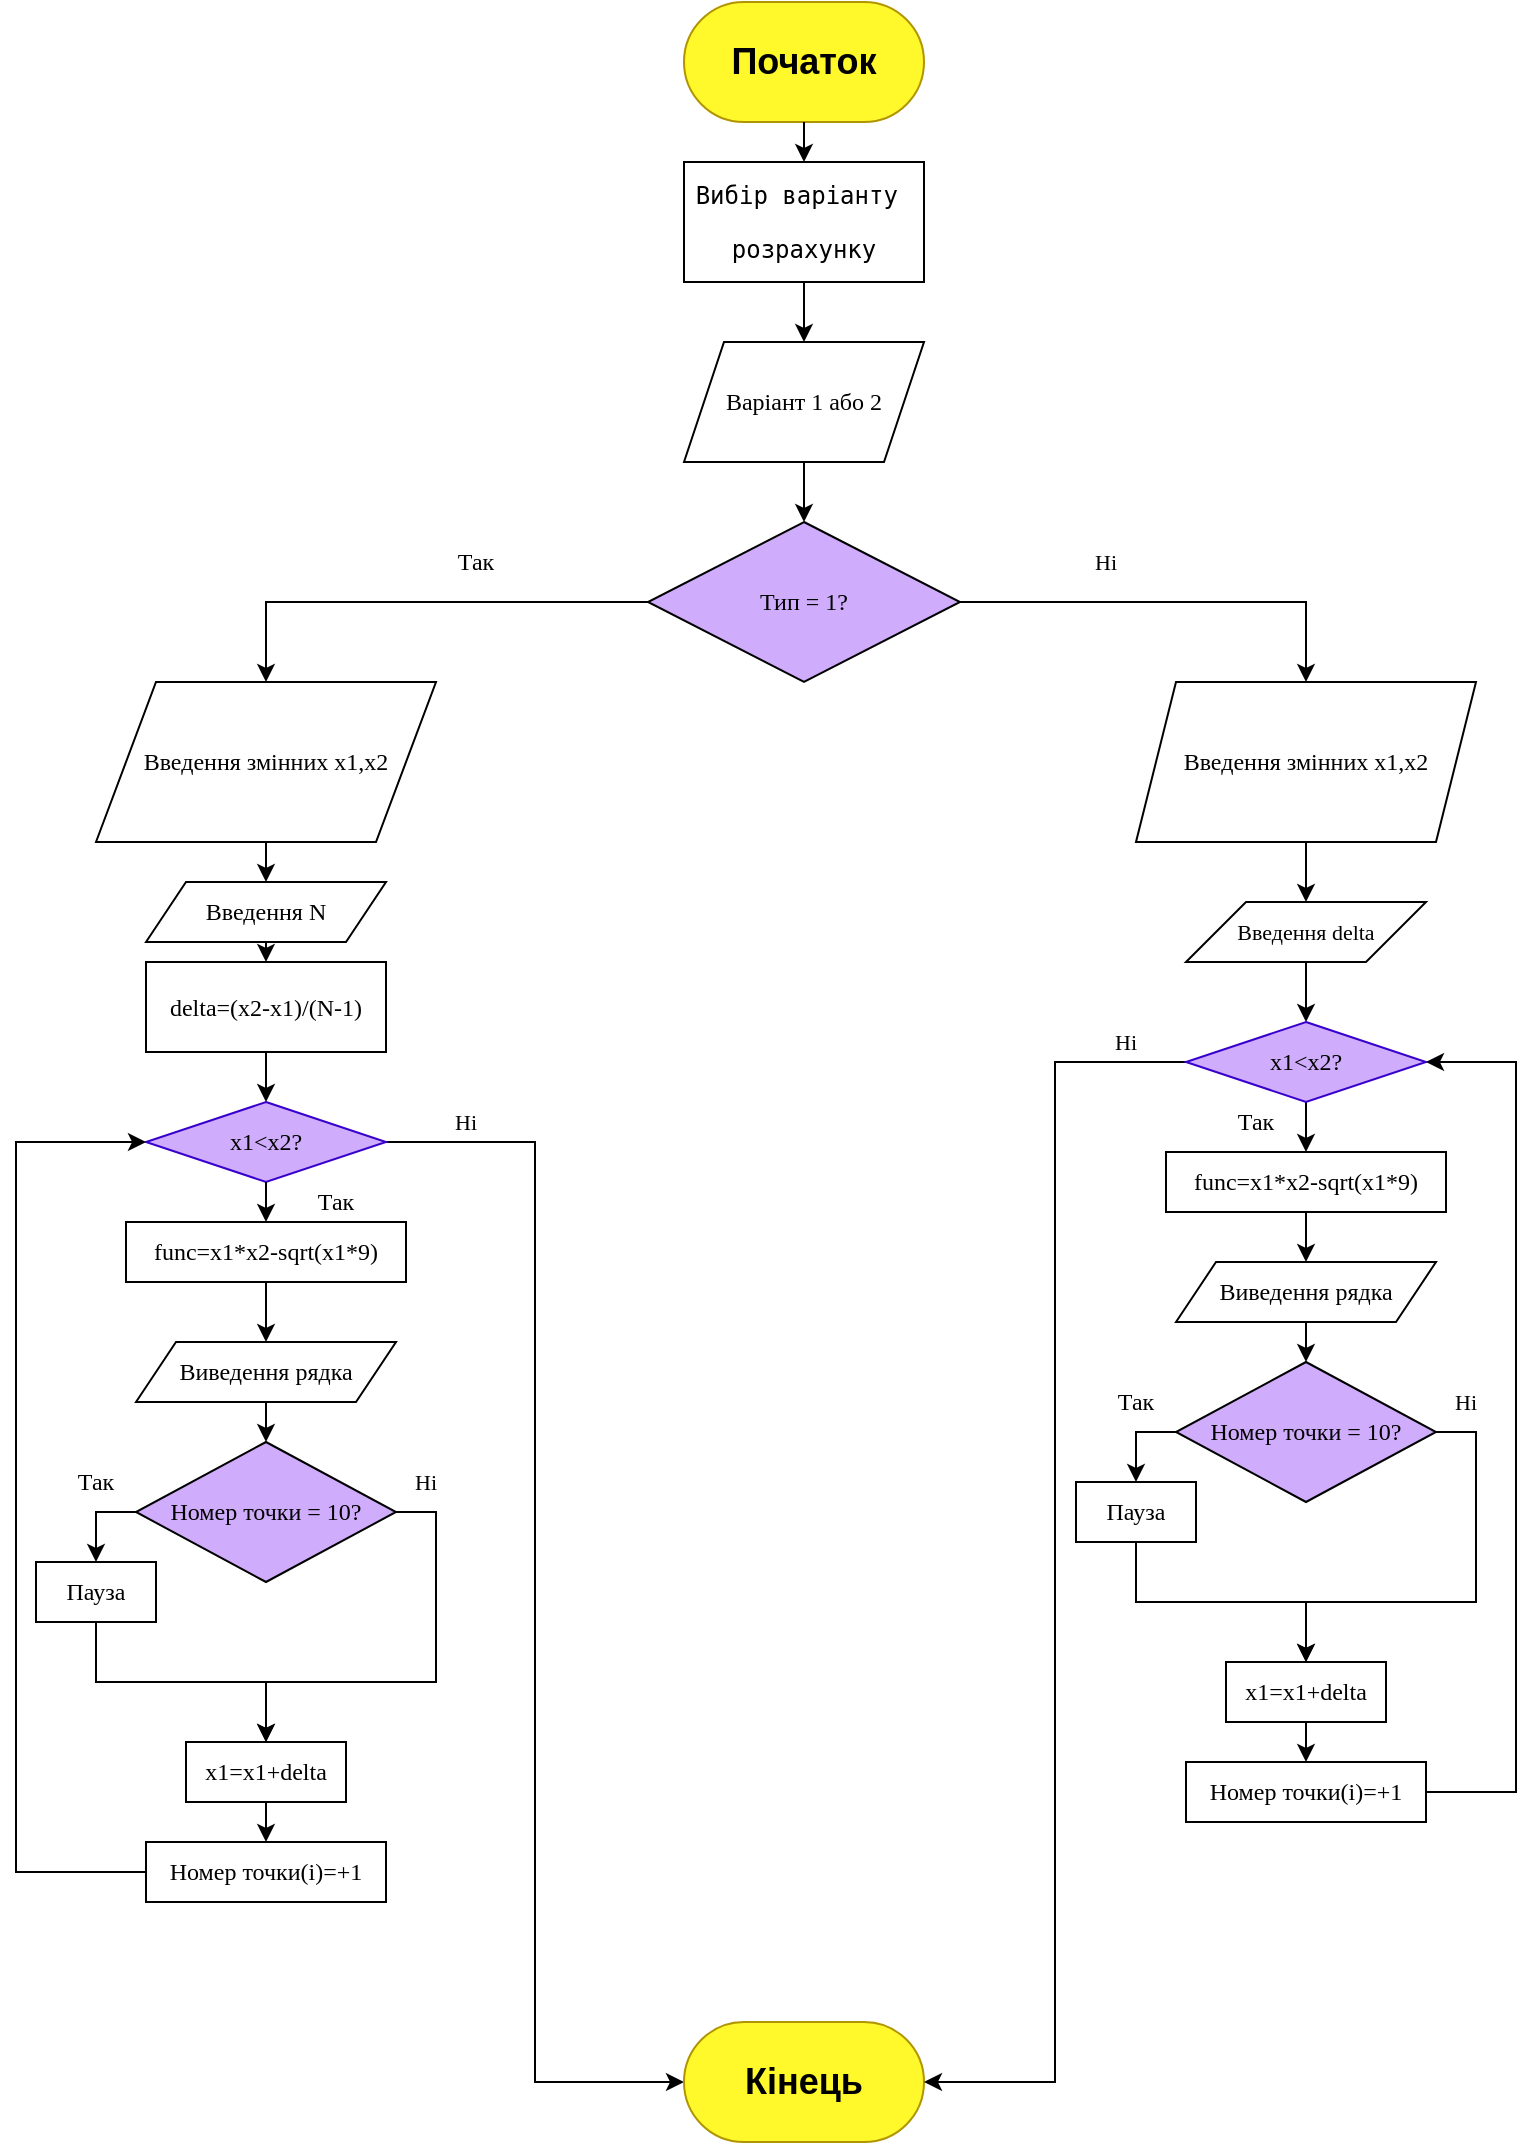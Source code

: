<mxfile version="15.6.3" type="github">
  <diagram id="VLS5NqmMbzVxLpXSMBqm" name="Page-1">
    <mxGraphModel dx="1141" dy="767" grid="1" gridSize="10" guides="1" tooltips="1" connect="1" arrows="1" fold="1" page="1" pageScale="1" pageWidth="827" pageHeight="1169" math="0" shadow="0">
      <root>
        <mxCell id="0" />
        <mxCell id="1" parent="0" />
        <mxCell id="1VVteqWQs58fJEiQqAZK-1" value="&lt;h2&gt;Початок&lt;/h2&gt;" style="rounded=1;whiteSpace=wrap;html=1;fillColor=#FFF82B;strokeColor=#B09500;fontColor=#000000;arcSize=50;" parent="1" vertex="1">
          <mxGeometry x="354" y="10" width="120" height="60" as="geometry" />
        </mxCell>
        <mxCell id="1VVteqWQs58fJEiQqAZK-2" value="&lt;pre&gt;Вибір варіанту &lt;/pre&gt;&lt;pre&gt;розрахунку&lt;/pre&gt;" style="rounded=0;whiteSpace=wrap;html=1;labelBackgroundColor=none;fontFamily=Garamond;" parent="1" vertex="1">
          <mxGeometry x="354" y="90" width="120" height="60" as="geometry" />
        </mxCell>
        <mxCell id="1VVteqWQs58fJEiQqAZK-4" value="Варіант 1 або 2" style="shape=parallelogram;perimeter=parallelogramPerimeter;whiteSpace=wrap;html=1;fixedSize=1;labelBackgroundColor=none;fontFamily=Comic Sans MS;fontColor=#000000;" parent="1" vertex="1">
          <mxGeometry x="354" y="180" width="120" height="60" as="geometry" />
        </mxCell>
        <mxCell id="1VVteqWQs58fJEiQqAZK-82" style="edgeStyle=orthogonalEdgeStyle;rounded=0;orthogonalLoop=1;jettySize=auto;html=1;exitX=0;exitY=0.5;exitDx=0;exitDy=0;entryX=0.5;entryY=0;entryDx=0;entryDy=0;fontFamily=Comic Sans MS;fontSize=11;fontColor=#000000;" parent="1" source="1VVteqWQs58fJEiQqAZK-5" target="1VVteqWQs58fJEiQqAZK-6" edge="1">
          <mxGeometry relative="1" as="geometry" />
        </mxCell>
        <mxCell id="1VVteqWQs58fJEiQqAZK-5" value="Тип = 1?" style="rhombus;whiteSpace=wrap;html=1;labelBackgroundColor=none;fontFamily=Comic Sans MS;fontColor=#000000;fillColor=#CFACFC;" parent="1" vertex="1">
          <mxGeometry x="336" y="270" width="156" height="80" as="geometry" />
        </mxCell>
        <mxCell id="1VVteqWQs58fJEiQqAZK-6" value="Введення змінних х1,х2" style="shape=parallelogram;perimeter=parallelogramPerimeter;whiteSpace=wrap;html=1;fixedSize=1;labelBackgroundColor=none;fontFamily=Comic Sans MS;fontColor=#000000;size=30.0;" parent="1" vertex="1">
          <mxGeometry x="60" y="350" width="170" height="80" as="geometry" />
        </mxCell>
        <mxCell id="1VVteqWQs58fJEiQqAZK-49" value="" style="edgeStyle=orthogonalEdgeStyle;rounded=0;orthogonalLoop=1;jettySize=auto;html=1;fontFamily=Comic Sans MS;fontSize=11;fontColor=#000000;" parent="1" source="1VVteqWQs58fJEiQqAZK-7" target="1VVteqWQs58fJEiQqAZK-48" edge="1">
          <mxGeometry relative="1" as="geometry" />
        </mxCell>
        <mxCell id="1VVteqWQs58fJEiQqAZK-7" value="Введення змінних х1,х2" style="shape=parallelogram;perimeter=parallelogramPerimeter;whiteSpace=wrap;html=1;fixedSize=1;labelBackgroundColor=none;fontFamily=Comic Sans MS;fontColor=#000000;size=20;" parent="1" vertex="1">
          <mxGeometry x="580" y="350" width="170" height="80" as="geometry" />
        </mxCell>
        <mxCell id="1VVteqWQs58fJEiQqAZK-8" value="" style="endArrow=classic;html=1;rounded=0;fontFamily=Comic Sans MS;fontColor=#000000;entryX=0.5;entryY=0;entryDx=0;entryDy=0;exitX=0.5;exitY=1;exitDx=0;exitDy=0;" parent="1" source="1VVteqWQs58fJEiQqAZK-1" target="1VVteqWQs58fJEiQqAZK-2" edge="1">
          <mxGeometry width="50" height="50" relative="1" as="geometry">
            <mxPoint x="440" y="430" as="sourcePoint" />
            <mxPoint x="490" y="380" as="targetPoint" />
          </mxGeometry>
        </mxCell>
        <mxCell id="1VVteqWQs58fJEiQqAZK-10" value="" style="endArrow=classic;html=1;rounded=0;fontFamily=Comic Sans MS;fontColor=#000000;exitX=0.5;exitY=1;exitDx=0;exitDy=0;" parent="1" source="1VVteqWQs58fJEiQqAZK-4" target="1VVteqWQs58fJEiQqAZK-5" edge="1">
          <mxGeometry width="50" height="50" relative="1" as="geometry">
            <mxPoint x="440" y="430" as="sourcePoint" />
            <mxPoint x="490" y="380" as="targetPoint" />
          </mxGeometry>
        </mxCell>
        <mxCell id="1VVteqWQs58fJEiQqAZK-11" value="" style="endArrow=classic;html=1;rounded=0;fontFamily=Comic Sans MS;fontColor=#000000;exitX=0.5;exitY=1;exitDx=0;exitDy=0;" parent="1" source="1VVteqWQs58fJEiQqAZK-2" target="1VVteqWQs58fJEiQqAZK-4" edge="1">
          <mxGeometry width="50" height="50" relative="1" as="geometry">
            <mxPoint x="440" y="430" as="sourcePoint" />
            <mxPoint x="490" y="380" as="targetPoint" />
          </mxGeometry>
        </mxCell>
        <mxCell id="1VVteqWQs58fJEiQqAZK-16" value="" style="endArrow=classic;html=1;rounded=0;fontFamily=Comic Sans MS;fontColor=#000000;entryX=0.5;entryY=0;entryDx=0;entryDy=0;exitX=1;exitY=0.5;exitDx=0;exitDy=0;" parent="1" source="1VVteqWQs58fJEiQqAZK-5" target="1VVteqWQs58fJEiQqAZK-7" edge="1">
          <mxGeometry width="50" height="50" relative="1" as="geometry">
            <mxPoint x="440" y="430" as="sourcePoint" />
            <mxPoint x="490" y="380" as="targetPoint" />
            <Array as="points">
              <mxPoint x="665" y="310" />
            </Array>
          </mxGeometry>
        </mxCell>
        <mxCell id="1VVteqWQs58fJEiQqAZK-17" value="Введення N" style="shape=parallelogram;perimeter=parallelogramPerimeter;whiteSpace=wrap;html=1;fixedSize=1;labelBackgroundColor=none;fontFamily=Comic Sans MS;fontColor=#000000;" parent="1" vertex="1">
          <mxGeometry x="85" y="450" width="120" height="30" as="geometry" />
        </mxCell>
        <mxCell id="1VVteqWQs58fJEiQqAZK-18" value="" style="endArrow=classic;html=1;rounded=0;fontFamily=Comic Sans MS;fontColor=#000000;exitX=0.5;exitY=1;exitDx=0;exitDy=0;entryX=0.5;entryY=0;entryDx=0;entryDy=0;" parent="1" source="1VVteqWQs58fJEiQqAZK-6" target="1VVteqWQs58fJEiQqAZK-17" edge="1">
          <mxGeometry width="50" height="50" relative="1" as="geometry">
            <mxPoint x="440" y="310" as="sourcePoint" />
            <mxPoint x="490" y="260" as="targetPoint" />
          </mxGeometry>
        </mxCell>
        <mxCell id="1VVteqWQs58fJEiQqAZK-19" value="delta=(x2-x1)/(N-1)" style="rounded=0;whiteSpace=wrap;html=1;labelBackgroundColor=none;fontFamily=Comic Sans MS;fontColor=#000000;" parent="1" vertex="1">
          <mxGeometry x="85" y="490" width="120" height="45" as="geometry" />
        </mxCell>
        <mxCell id="1VVteqWQs58fJEiQqAZK-20" value="" style="endArrow=classic;html=1;rounded=0;fontFamily=Comic Sans MS;fontColor=#000000;exitX=0.5;exitY=1;exitDx=0;exitDy=0;entryX=0.5;entryY=0;entryDx=0;entryDy=0;" parent="1" source="1VVteqWQs58fJEiQqAZK-17" target="1VVteqWQs58fJEiQqAZK-19" edge="1">
          <mxGeometry width="50" height="50" relative="1" as="geometry">
            <mxPoint x="340" y="520" as="sourcePoint" />
            <mxPoint x="390" y="470" as="targetPoint" />
          </mxGeometry>
        </mxCell>
        <mxCell id="1VVteqWQs58fJEiQqAZK-45" style="edgeStyle=orthogonalEdgeStyle;rounded=0;orthogonalLoop=1;jettySize=auto;html=1;exitX=1;exitY=0.5;exitDx=0;exitDy=0;entryX=0;entryY=0.5;entryDx=0;entryDy=0;fontFamily=Comic Sans MS;fontSize=11;fontColor=#000000;" parent="1" source="1VVteqWQs58fJEiQqAZK-21" target="1VVteqWQs58fJEiQqAZK-44" edge="1">
          <mxGeometry relative="1" as="geometry" />
        </mxCell>
        <mxCell id="1VVteqWQs58fJEiQqAZK-21" value="x1&amp;lt;x2?" style="rhombus;whiteSpace=wrap;html=1;labelBackgroundColor=none;fontFamily=Comic Sans MS;fontColor=#000000;fillColor=#CFACFC;strokeColor=#3700CC;" parent="1" vertex="1">
          <mxGeometry x="85" y="560" width="120" height="40" as="geometry" />
        </mxCell>
        <mxCell id="1VVteqWQs58fJEiQqAZK-32" style="edgeStyle=orthogonalEdgeStyle;rounded=0;orthogonalLoop=1;jettySize=auto;html=1;exitX=0.5;exitY=1;exitDx=0;exitDy=0;entryX=0.5;entryY=0;entryDx=0;entryDy=0;fontFamily=Comic Sans MS;fontColor=#000000;" parent="1" source="1VVteqWQs58fJEiQqAZK-22" target="1VVteqWQs58fJEiQqAZK-27" edge="1">
          <mxGeometry relative="1" as="geometry" />
        </mxCell>
        <mxCell id="1VVteqWQs58fJEiQqAZK-22" value="func=x1*x2-sqrt(x1*9)" style="rounded=0;whiteSpace=wrap;html=1;labelBackgroundColor=none;fontFamily=Comic Sans MS;fontColor=#000000;" parent="1" vertex="1">
          <mxGeometry x="75" y="620" width="140" height="30" as="geometry" />
        </mxCell>
        <mxCell id="1VVteqWQs58fJEiQqAZK-23" value="" style="endArrow=classic;html=1;rounded=0;fontFamily=Comic Sans MS;fontColor=#000000;exitX=0.5;exitY=1;exitDx=0;exitDy=0;" parent="1" source="1VVteqWQs58fJEiQqAZK-19" target="1VVteqWQs58fJEiQqAZK-21" edge="1">
          <mxGeometry width="50" height="50" relative="1" as="geometry">
            <mxPoint x="340" y="600" as="sourcePoint" />
            <mxPoint x="390" y="550" as="targetPoint" />
          </mxGeometry>
        </mxCell>
        <mxCell id="1VVteqWQs58fJEiQqAZK-26" value="" style="endArrow=classic;html=1;rounded=0;fontFamily=Comic Sans MS;fontColor=#000000;exitX=0.5;exitY=1;exitDx=0;exitDy=0;" parent="1" source="1VVteqWQs58fJEiQqAZK-21" target="1VVteqWQs58fJEiQqAZK-22" edge="1">
          <mxGeometry width="50" height="50" relative="1" as="geometry">
            <mxPoint x="340" y="600" as="sourcePoint" />
            <mxPoint x="390" y="550" as="targetPoint" />
          </mxGeometry>
        </mxCell>
        <mxCell id="1VVteqWQs58fJEiQqAZK-33" style="edgeStyle=orthogonalEdgeStyle;rounded=0;orthogonalLoop=1;jettySize=auto;html=1;exitX=0.5;exitY=1;exitDx=0;exitDy=0;entryX=0.5;entryY=0;entryDx=0;entryDy=0;fontFamily=Comic Sans MS;fontColor=#000000;" parent="1" source="1VVteqWQs58fJEiQqAZK-27" target="1VVteqWQs58fJEiQqAZK-29" edge="1">
          <mxGeometry relative="1" as="geometry" />
        </mxCell>
        <mxCell id="1VVteqWQs58fJEiQqAZK-27" value="Виведення рядка" style="shape=parallelogram;perimeter=parallelogramPerimeter;whiteSpace=wrap;html=1;fixedSize=1;labelBackgroundColor=none;fontFamily=Comic Sans MS;fontColor=#000000;" parent="1" vertex="1">
          <mxGeometry x="80" y="680" width="130" height="30" as="geometry" />
        </mxCell>
        <mxCell id="1VVteqWQs58fJEiQqAZK-31" style="edgeStyle=orthogonalEdgeStyle;rounded=0;orthogonalLoop=1;jettySize=auto;html=1;exitX=0;exitY=0.5;exitDx=0;exitDy=0;entryX=0.5;entryY=0;entryDx=0;entryDy=0;fontFamily=Comic Sans MS;fontColor=#000000;" parent="1" source="1VVteqWQs58fJEiQqAZK-29" target="1VVteqWQs58fJEiQqAZK-30" edge="1">
          <mxGeometry relative="1" as="geometry" />
        </mxCell>
        <mxCell id="1VVteqWQs58fJEiQqAZK-37" style="edgeStyle=orthogonalEdgeStyle;rounded=0;orthogonalLoop=1;jettySize=auto;html=1;exitX=1;exitY=0.5;exitDx=0;exitDy=0;entryX=0.5;entryY=0;entryDx=0;entryDy=0;fontFamily=Comic Sans MS;fontColor=#000000;" parent="1" source="1VVteqWQs58fJEiQqAZK-29" target="1VVteqWQs58fJEiQqAZK-34" edge="1">
          <mxGeometry relative="1" as="geometry">
            <Array as="points">
              <mxPoint x="230" y="765" />
              <mxPoint x="230" y="850" />
              <mxPoint x="145" y="850" />
            </Array>
          </mxGeometry>
        </mxCell>
        <mxCell id="1VVteqWQs58fJEiQqAZK-29" value="Номер точки = 10?" style="rhombus;whiteSpace=wrap;html=1;labelBackgroundColor=none;fontFamily=Comic Sans MS;fontColor=#000000;fillColor=#CFACFC;" parent="1" vertex="1">
          <mxGeometry x="80" y="730" width="130" height="70" as="geometry" />
        </mxCell>
        <mxCell id="1VVteqWQs58fJEiQqAZK-36" style="edgeStyle=orthogonalEdgeStyle;rounded=0;orthogonalLoop=1;jettySize=auto;html=1;exitX=0.5;exitY=1;exitDx=0;exitDy=0;entryX=0.5;entryY=0;entryDx=0;entryDy=0;fontFamily=Comic Sans MS;fontColor=#000000;" parent="1" source="1VVteqWQs58fJEiQqAZK-30" target="1VVteqWQs58fJEiQqAZK-34" edge="1">
          <mxGeometry relative="1" as="geometry">
            <Array as="points">
              <mxPoint x="60" y="850" />
              <mxPoint x="145" y="850" />
            </Array>
          </mxGeometry>
        </mxCell>
        <mxCell id="1VVteqWQs58fJEiQqAZK-30" value="Пауза" style="rounded=0;whiteSpace=wrap;html=1;labelBackgroundColor=none;fontFamily=Comic Sans MS;fontColor=#000000;" parent="1" vertex="1">
          <mxGeometry x="30" y="790" width="60" height="30" as="geometry" />
        </mxCell>
        <mxCell id="1VVteqWQs58fJEiQqAZK-39" style="edgeStyle=orthogonalEdgeStyle;rounded=0;orthogonalLoop=1;jettySize=auto;html=1;exitX=0.5;exitY=1;exitDx=0;exitDy=0;entryX=0.5;entryY=0;entryDx=0;entryDy=0;fontFamily=Comic Sans MS;fontColor=#000000;" parent="1" source="1VVteqWQs58fJEiQqAZK-34" target="1VVteqWQs58fJEiQqAZK-35" edge="1">
          <mxGeometry relative="1" as="geometry" />
        </mxCell>
        <mxCell id="1VVteqWQs58fJEiQqAZK-34" value="х1=х1+delta" style="rounded=0;whiteSpace=wrap;html=1;labelBackgroundColor=none;fontFamily=Comic Sans MS;fontColor=#000000;" parent="1" vertex="1">
          <mxGeometry x="105" y="880" width="80" height="30" as="geometry" />
        </mxCell>
        <mxCell id="1VVteqWQs58fJEiQqAZK-38" style="edgeStyle=orthogonalEdgeStyle;rounded=0;orthogonalLoop=1;jettySize=auto;html=1;exitX=0;exitY=0.5;exitDx=0;exitDy=0;entryX=0;entryY=0.5;entryDx=0;entryDy=0;fontFamily=Comic Sans MS;fontColor=#000000;" parent="1" source="1VVteqWQs58fJEiQqAZK-35" target="1VVteqWQs58fJEiQqAZK-21" edge="1">
          <mxGeometry relative="1" as="geometry">
            <Array as="points">
              <mxPoint x="20" y="945" />
              <mxPoint x="20" y="580" />
            </Array>
          </mxGeometry>
        </mxCell>
        <mxCell id="1VVteqWQs58fJEiQqAZK-35" value="Номер точки(і)=+1" style="rounded=0;whiteSpace=wrap;html=1;labelBackgroundColor=none;fontFamily=Comic Sans MS;fontColor=#000000;" parent="1" vertex="1">
          <mxGeometry x="85" y="930" width="120" height="30" as="geometry" />
        </mxCell>
        <mxCell id="1VVteqWQs58fJEiQqAZK-40" value="Так" style="text;html=1;strokeColor=none;fillColor=none;align=center;verticalAlign=middle;whiteSpace=wrap;rounded=0;labelBackgroundColor=none;fontFamily=Comic Sans MS;fontColor=#000000;" parent="1" vertex="1">
          <mxGeometry x="160" y="600" width="40" height="20" as="geometry" />
        </mxCell>
        <mxCell id="1VVteqWQs58fJEiQqAZK-41" value="Так" style="text;html=1;strokeColor=none;fillColor=none;align=center;verticalAlign=middle;whiteSpace=wrap;rounded=0;labelBackgroundColor=none;fontFamily=Comic Sans MS;fontColor=#000000;" parent="1" vertex="1">
          <mxGeometry x="230" y="280" width="40" height="20" as="geometry" />
        </mxCell>
        <mxCell id="1VVteqWQs58fJEiQqAZK-43" value="Ні" style="text;html=1;strokeColor=none;fillColor=none;align=center;verticalAlign=middle;whiteSpace=wrap;rounded=0;labelBackgroundColor=none;fontFamily=Comic Sans MS;fontSize=11;fontColor=#000000;" parent="1" vertex="1">
          <mxGeometry x="550" y="280" width="30" height="20" as="geometry" />
        </mxCell>
        <mxCell id="1VVteqWQs58fJEiQqAZK-44" value="&lt;h2&gt;Кінець&lt;/h2&gt;" style="rounded=1;whiteSpace=wrap;html=1;fillColor=#FFF82B;strokeColor=#B09500;fontColor=#000000;arcSize=50;" parent="1" vertex="1">
          <mxGeometry x="354" y="1020" width="120" height="60" as="geometry" />
        </mxCell>
        <mxCell id="1VVteqWQs58fJEiQqAZK-46" value="Ні" style="text;html=1;strokeColor=none;fillColor=none;align=center;verticalAlign=middle;whiteSpace=wrap;rounded=0;labelBackgroundColor=none;fontFamily=Comic Sans MS;fontSize=11;fontColor=#000000;" parent="1" vertex="1">
          <mxGeometry x="230" y="560" width="30" height="20" as="geometry" />
        </mxCell>
        <mxCell id="1VVteqWQs58fJEiQqAZK-53" value="" style="edgeStyle=orthogonalEdgeStyle;rounded=0;orthogonalLoop=1;jettySize=auto;html=1;fontFamily=Comic Sans MS;fontSize=11;fontColor=#000000;" parent="1" source="1VVteqWQs58fJEiQqAZK-48" target="1VVteqWQs58fJEiQqAZK-52" edge="1">
          <mxGeometry relative="1" as="geometry" />
        </mxCell>
        <mxCell id="1VVteqWQs58fJEiQqAZK-48" value="Введення delta" style="shape=parallelogram;perimeter=parallelogramPerimeter;whiteSpace=wrap;html=1;fixedSize=1;labelBackgroundColor=none;fontFamily=Comic Sans MS;fontSize=11;fontColor=#000000;size=30;" parent="1" vertex="1">
          <mxGeometry x="605" y="460" width="120" height="30" as="geometry" />
        </mxCell>
        <mxCell id="1VVteqWQs58fJEiQqAZK-50" value="Так" style="text;html=1;strokeColor=none;fillColor=none;align=center;verticalAlign=middle;whiteSpace=wrap;rounded=0;labelBackgroundColor=none;fontFamily=Comic Sans MS;fontColor=#000000;" parent="1" vertex="1">
          <mxGeometry x="40" y="740" width="40" height="20" as="geometry" />
        </mxCell>
        <mxCell id="1VVteqWQs58fJEiQqAZK-51" value="Ні" style="text;html=1;strokeColor=none;fillColor=none;align=center;verticalAlign=middle;whiteSpace=wrap;rounded=0;labelBackgroundColor=none;fontFamily=Comic Sans MS;fontSize=11;fontColor=#000000;" parent="1" vertex="1">
          <mxGeometry x="210" y="740" width="30" height="20" as="geometry" />
        </mxCell>
        <mxCell id="1VVteqWQs58fJEiQqAZK-55" value="" style="edgeStyle=orthogonalEdgeStyle;rounded=0;orthogonalLoop=1;jettySize=auto;html=1;fontFamily=Comic Sans MS;fontSize=11;fontColor=#000000;" parent="1" source="1VVteqWQs58fJEiQqAZK-52" target="1VVteqWQs58fJEiQqAZK-54" edge="1">
          <mxGeometry relative="1" as="geometry" />
        </mxCell>
        <mxCell id="1VVteqWQs58fJEiQqAZK-80" style="edgeStyle=orthogonalEdgeStyle;rounded=0;orthogonalLoop=1;jettySize=auto;html=1;exitX=0;exitY=0.5;exitDx=0;exitDy=0;entryX=1;entryY=0.5;entryDx=0;entryDy=0;fontFamily=Comic Sans MS;fontSize=11;fontColor=#000000;" parent="1" source="1VVteqWQs58fJEiQqAZK-52" target="1VVteqWQs58fJEiQqAZK-44" edge="1">
          <mxGeometry relative="1" as="geometry" />
        </mxCell>
        <mxCell id="1VVteqWQs58fJEiQqAZK-52" value="x1&amp;lt;x2?" style="rhombus;whiteSpace=wrap;html=1;labelBackgroundColor=none;fontFamily=Comic Sans MS;fontColor=#000000;fillColor=#CFACFC;strokeColor=#3700CC;" parent="1" vertex="1">
          <mxGeometry x="605" y="520" width="120" height="40" as="geometry" />
        </mxCell>
        <mxCell id="1VVteqWQs58fJEiQqAZK-77" value="" style="edgeStyle=orthogonalEdgeStyle;rounded=0;orthogonalLoop=1;jettySize=auto;html=1;fontFamily=Comic Sans MS;fontSize=11;fontColor=#000000;entryX=0.5;entryY=0;entryDx=0;entryDy=0;" parent="1" source="1VVteqWQs58fJEiQqAZK-54" target="1VVteqWQs58fJEiQqAZK-66" edge="1">
          <mxGeometry relative="1" as="geometry" />
        </mxCell>
        <mxCell id="1VVteqWQs58fJEiQqAZK-54" value="func=x1*x2-sqrt(x1*9)" style="rounded=0;whiteSpace=wrap;html=1;labelBackgroundColor=none;fontFamily=Comic Sans MS;fontColor=#000000;" parent="1" vertex="1">
          <mxGeometry x="595" y="585" width="140" height="30" as="geometry" />
        </mxCell>
        <mxCell id="1VVteqWQs58fJEiQqAZK-65" style="edgeStyle=orthogonalEdgeStyle;rounded=0;orthogonalLoop=1;jettySize=auto;html=1;exitX=0.5;exitY=1;exitDx=0;exitDy=0;entryX=0.5;entryY=0;entryDx=0;entryDy=0;fontFamily=Comic Sans MS;fontColor=#000000;" parent="1" source="1VVteqWQs58fJEiQqAZK-66" target="1VVteqWQs58fJEiQqAZK-69" edge="1">
          <mxGeometry relative="1" as="geometry" />
        </mxCell>
        <mxCell id="1VVteqWQs58fJEiQqAZK-66" value="Виведення рядка" style="shape=parallelogram;perimeter=parallelogramPerimeter;whiteSpace=wrap;html=1;fixedSize=1;labelBackgroundColor=none;fontFamily=Comic Sans MS;fontColor=#000000;" parent="1" vertex="1">
          <mxGeometry x="600" y="640" width="130" height="30" as="geometry" />
        </mxCell>
        <mxCell id="1VVteqWQs58fJEiQqAZK-67" style="edgeStyle=orthogonalEdgeStyle;rounded=0;orthogonalLoop=1;jettySize=auto;html=1;exitX=0;exitY=0.5;exitDx=0;exitDy=0;entryX=0.5;entryY=0;entryDx=0;entryDy=0;fontFamily=Comic Sans MS;fontColor=#000000;" parent="1" source="1VVteqWQs58fJEiQqAZK-69" target="1VVteqWQs58fJEiQqAZK-71" edge="1">
          <mxGeometry relative="1" as="geometry" />
        </mxCell>
        <mxCell id="1VVteqWQs58fJEiQqAZK-68" style="edgeStyle=orthogonalEdgeStyle;rounded=0;orthogonalLoop=1;jettySize=auto;html=1;exitX=1;exitY=0.5;exitDx=0;exitDy=0;entryX=0.5;entryY=0;entryDx=0;entryDy=0;fontFamily=Comic Sans MS;fontColor=#000000;" parent="1" source="1VVteqWQs58fJEiQqAZK-69" target="1VVteqWQs58fJEiQqAZK-73" edge="1">
          <mxGeometry relative="1" as="geometry">
            <Array as="points">
              <mxPoint x="750" y="725" />
              <mxPoint x="750" y="810" />
              <mxPoint x="665" y="810" />
            </Array>
          </mxGeometry>
        </mxCell>
        <mxCell id="1VVteqWQs58fJEiQqAZK-69" value="Номер точки = 10?" style="rhombus;whiteSpace=wrap;html=1;labelBackgroundColor=none;fontFamily=Comic Sans MS;fontColor=#000000;fillColor=#CFACFC;" parent="1" vertex="1">
          <mxGeometry x="600" y="690" width="130" height="70" as="geometry" />
        </mxCell>
        <mxCell id="1VVteqWQs58fJEiQqAZK-70" style="edgeStyle=orthogonalEdgeStyle;rounded=0;orthogonalLoop=1;jettySize=auto;html=1;exitX=0.5;exitY=1;exitDx=0;exitDy=0;entryX=0.5;entryY=0;entryDx=0;entryDy=0;fontFamily=Comic Sans MS;fontColor=#000000;" parent="1" source="1VVteqWQs58fJEiQqAZK-71" target="1VVteqWQs58fJEiQqAZK-73" edge="1">
          <mxGeometry relative="1" as="geometry">
            <Array as="points">
              <mxPoint x="580" y="810" />
              <mxPoint x="665" y="810" />
            </Array>
          </mxGeometry>
        </mxCell>
        <mxCell id="1VVteqWQs58fJEiQqAZK-71" value="Пауза" style="rounded=0;whiteSpace=wrap;html=1;labelBackgroundColor=none;fontFamily=Comic Sans MS;fontColor=#000000;" parent="1" vertex="1">
          <mxGeometry x="550" y="750" width="60" height="30" as="geometry" />
        </mxCell>
        <mxCell id="1VVteqWQs58fJEiQqAZK-72" style="edgeStyle=orthogonalEdgeStyle;rounded=0;orthogonalLoop=1;jettySize=auto;html=1;exitX=0.5;exitY=1;exitDx=0;exitDy=0;entryX=0.5;entryY=0;entryDx=0;entryDy=0;fontFamily=Comic Sans MS;fontColor=#000000;" parent="1" source="1VVteqWQs58fJEiQqAZK-73" target="1VVteqWQs58fJEiQqAZK-74" edge="1">
          <mxGeometry relative="1" as="geometry" />
        </mxCell>
        <mxCell id="1VVteqWQs58fJEiQqAZK-73" value="х1=х1+delta" style="rounded=0;whiteSpace=wrap;html=1;labelBackgroundColor=none;fontFamily=Comic Sans MS;fontColor=#000000;" parent="1" vertex="1">
          <mxGeometry x="625" y="840" width="80" height="30" as="geometry" />
        </mxCell>
        <mxCell id="1VVteqWQs58fJEiQqAZK-81" style="edgeStyle=orthogonalEdgeStyle;rounded=0;orthogonalLoop=1;jettySize=auto;html=1;exitX=1;exitY=0.5;exitDx=0;exitDy=0;entryX=1;entryY=0.5;entryDx=0;entryDy=0;fontFamily=Comic Sans MS;fontSize=11;fontColor=#000000;" parent="1" source="1VVteqWQs58fJEiQqAZK-74" target="1VVteqWQs58fJEiQqAZK-52" edge="1">
          <mxGeometry relative="1" as="geometry">
            <Array as="points">
              <mxPoint x="770" y="905" />
              <mxPoint x="770" y="540" />
            </Array>
          </mxGeometry>
        </mxCell>
        <mxCell id="1VVteqWQs58fJEiQqAZK-74" value="Номер точки(і)=+1" style="rounded=0;whiteSpace=wrap;html=1;labelBackgroundColor=none;fontFamily=Comic Sans MS;fontColor=#000000;" parent="1" vertex="1">
          <mxGeometry x="605" y="890" width="120" height="30" as="geometry" />
        </mxCell>
        <mxCell id="1VVteqWQs58fJEiQqAZK-75" value="Так" style="text;html=1;strokeColor=none;fillColor=none;align=center;verticalAlign=middle;whiteSpace=wrap;rounded=0;labelBackgroundColor=none;fontFamily=Comic Sans MS;fontColor=#000000;" parent="1" vertex="1">
          <mxGeometry x="560" y="700" width="40" height="20" as="geometry" />
        </mxCell>
        <mxCell id="1VVteqWQs58fJEiQqAZK-76" value="Ні" style="text;html=1;strokeColor=none;fillColor=none;align=center;verticalAlign=middle;whiteSpace=wrap;rounded=0;labelBackgroundColor=none;fontFamily=Comic Sans MS;fontSize=11;fontColor=#000000;" parent="1" vertex="1">
          <mxGeometry x="730" y="700" width="30" height="20" as="geometry" />
        </mxCell>
        <mxCell id="1VVteqWQs58fJEiQqAZK-78" value="Ні" style="text;html=1;strokeColor=none;fillColor=none;align=center;verticalAlign=middle;whiteSpace=wrap;rounded=0;labelBackgroundColor=none;fontFamily=Comic Sans MS;fontSize=11;fontColor=#000000;" parent="1" vertex="1">
          <mxGeometry x="560" y="520" width="30" height="20" as="geometry" />
        </mxCell>
        <mxCell id="1VVteqWQs58fJEiQqAZK-79" value="Так" style="text;html=1;strokeColor=none;fillColor=none;align=center;verticalAlign=middle;whiteSpace=wrap;rounded=0;labelBackgroundColor=none;fontFamily=Comic Sans MS;fontColor=#000000;" parent="1" vertex="1">
          <mxGeometry x="620" y="560" width="40" height="20" as="geometry" />
        </mxCell>
      </root>
    </mxGraphModel>
  </diagram>
</mxfile>
